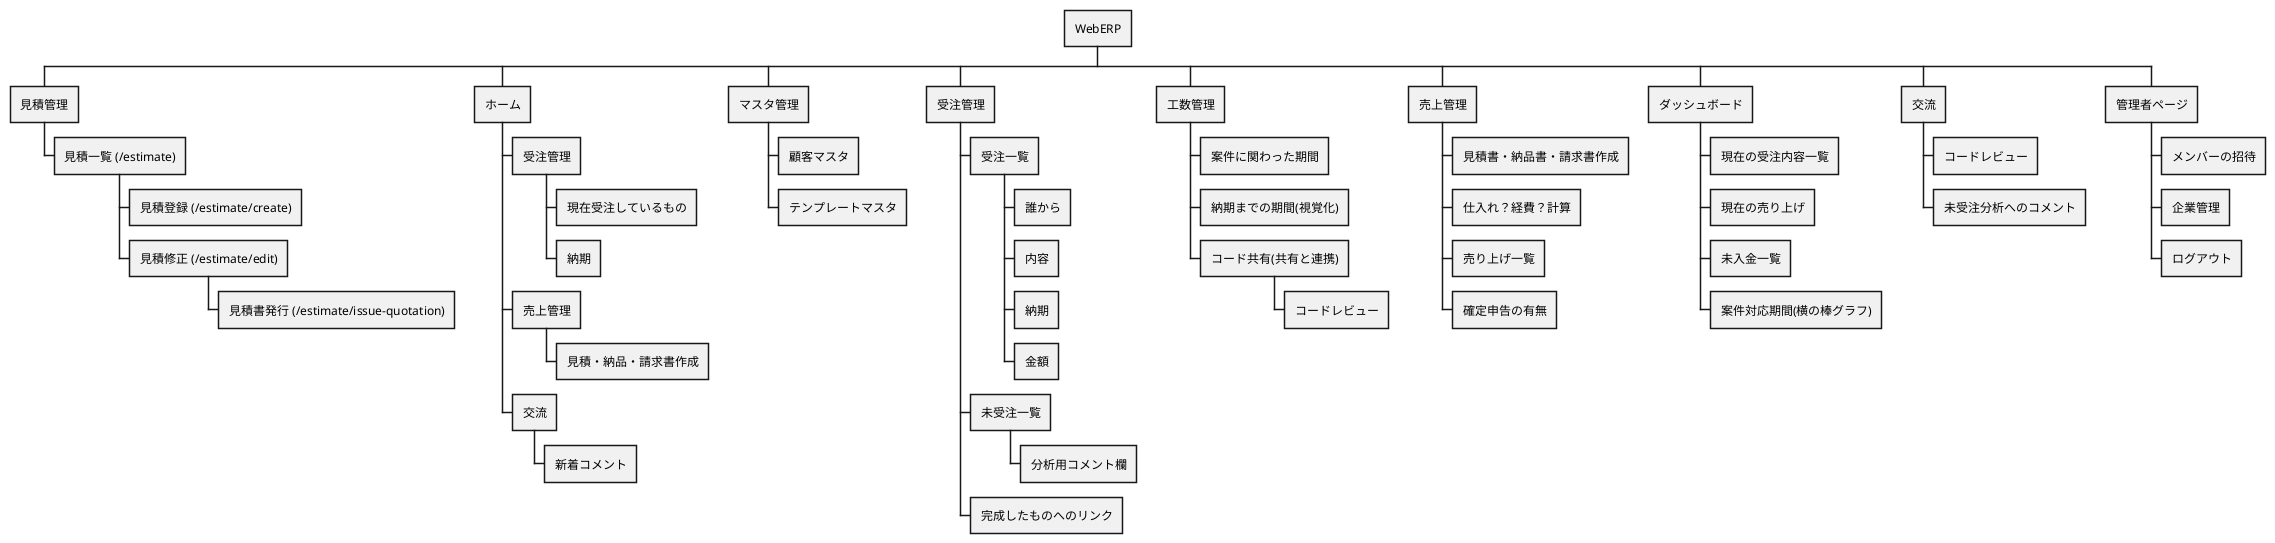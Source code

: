 @startwbs
'https://plantuml.com/wbs-diagram

* WebERP

** 見積管理
*** 見積一覧 (/estimate)
**** 見積登録 (/estimate/create)
**** 見積修正 (/estimate/edit)
***** 見積書発行 (/estimate/issue-quotation)

** ホーム
*** 受注管理
**** 現在受注しているもの
**** 納期

*** 売上管理
**** 見積・納品・請求書作成
*** 交流
**** 新着コメント

** マスタ管理
*** 顧客マスタ
*** テンプレートマスタ

** 受注管理
*** 受注一覧
**** 誰から
**** 内容
**** 納期
**** 金額
*** 未受注一覧
**** 分析用コメント欄
*** 完成したものへのリンク

** 工数管理
*** 案件に関わった期間
*** 納期までの期間(視覚化)
*** コード共有(共有と連携)
**** コードレビュー

** 売上管理
*** 見積書・納品書・請求書作成
*** 仕入れ？経費？計算
*** 売り上げ一覧
*** 確定申告の有無

** ダッシュボード
*** 現在の受注内容一覧
*** 現在の売り上げ
*** 未入金一覧
*** 案件対応期間(横の棒グラフ)

** 交流
*** コードレビュー
*** 未受注分析へのコメント

** 管理者ページ
*** メンバーの招待
*** 企業管理
*** ログアウト
@endwbs